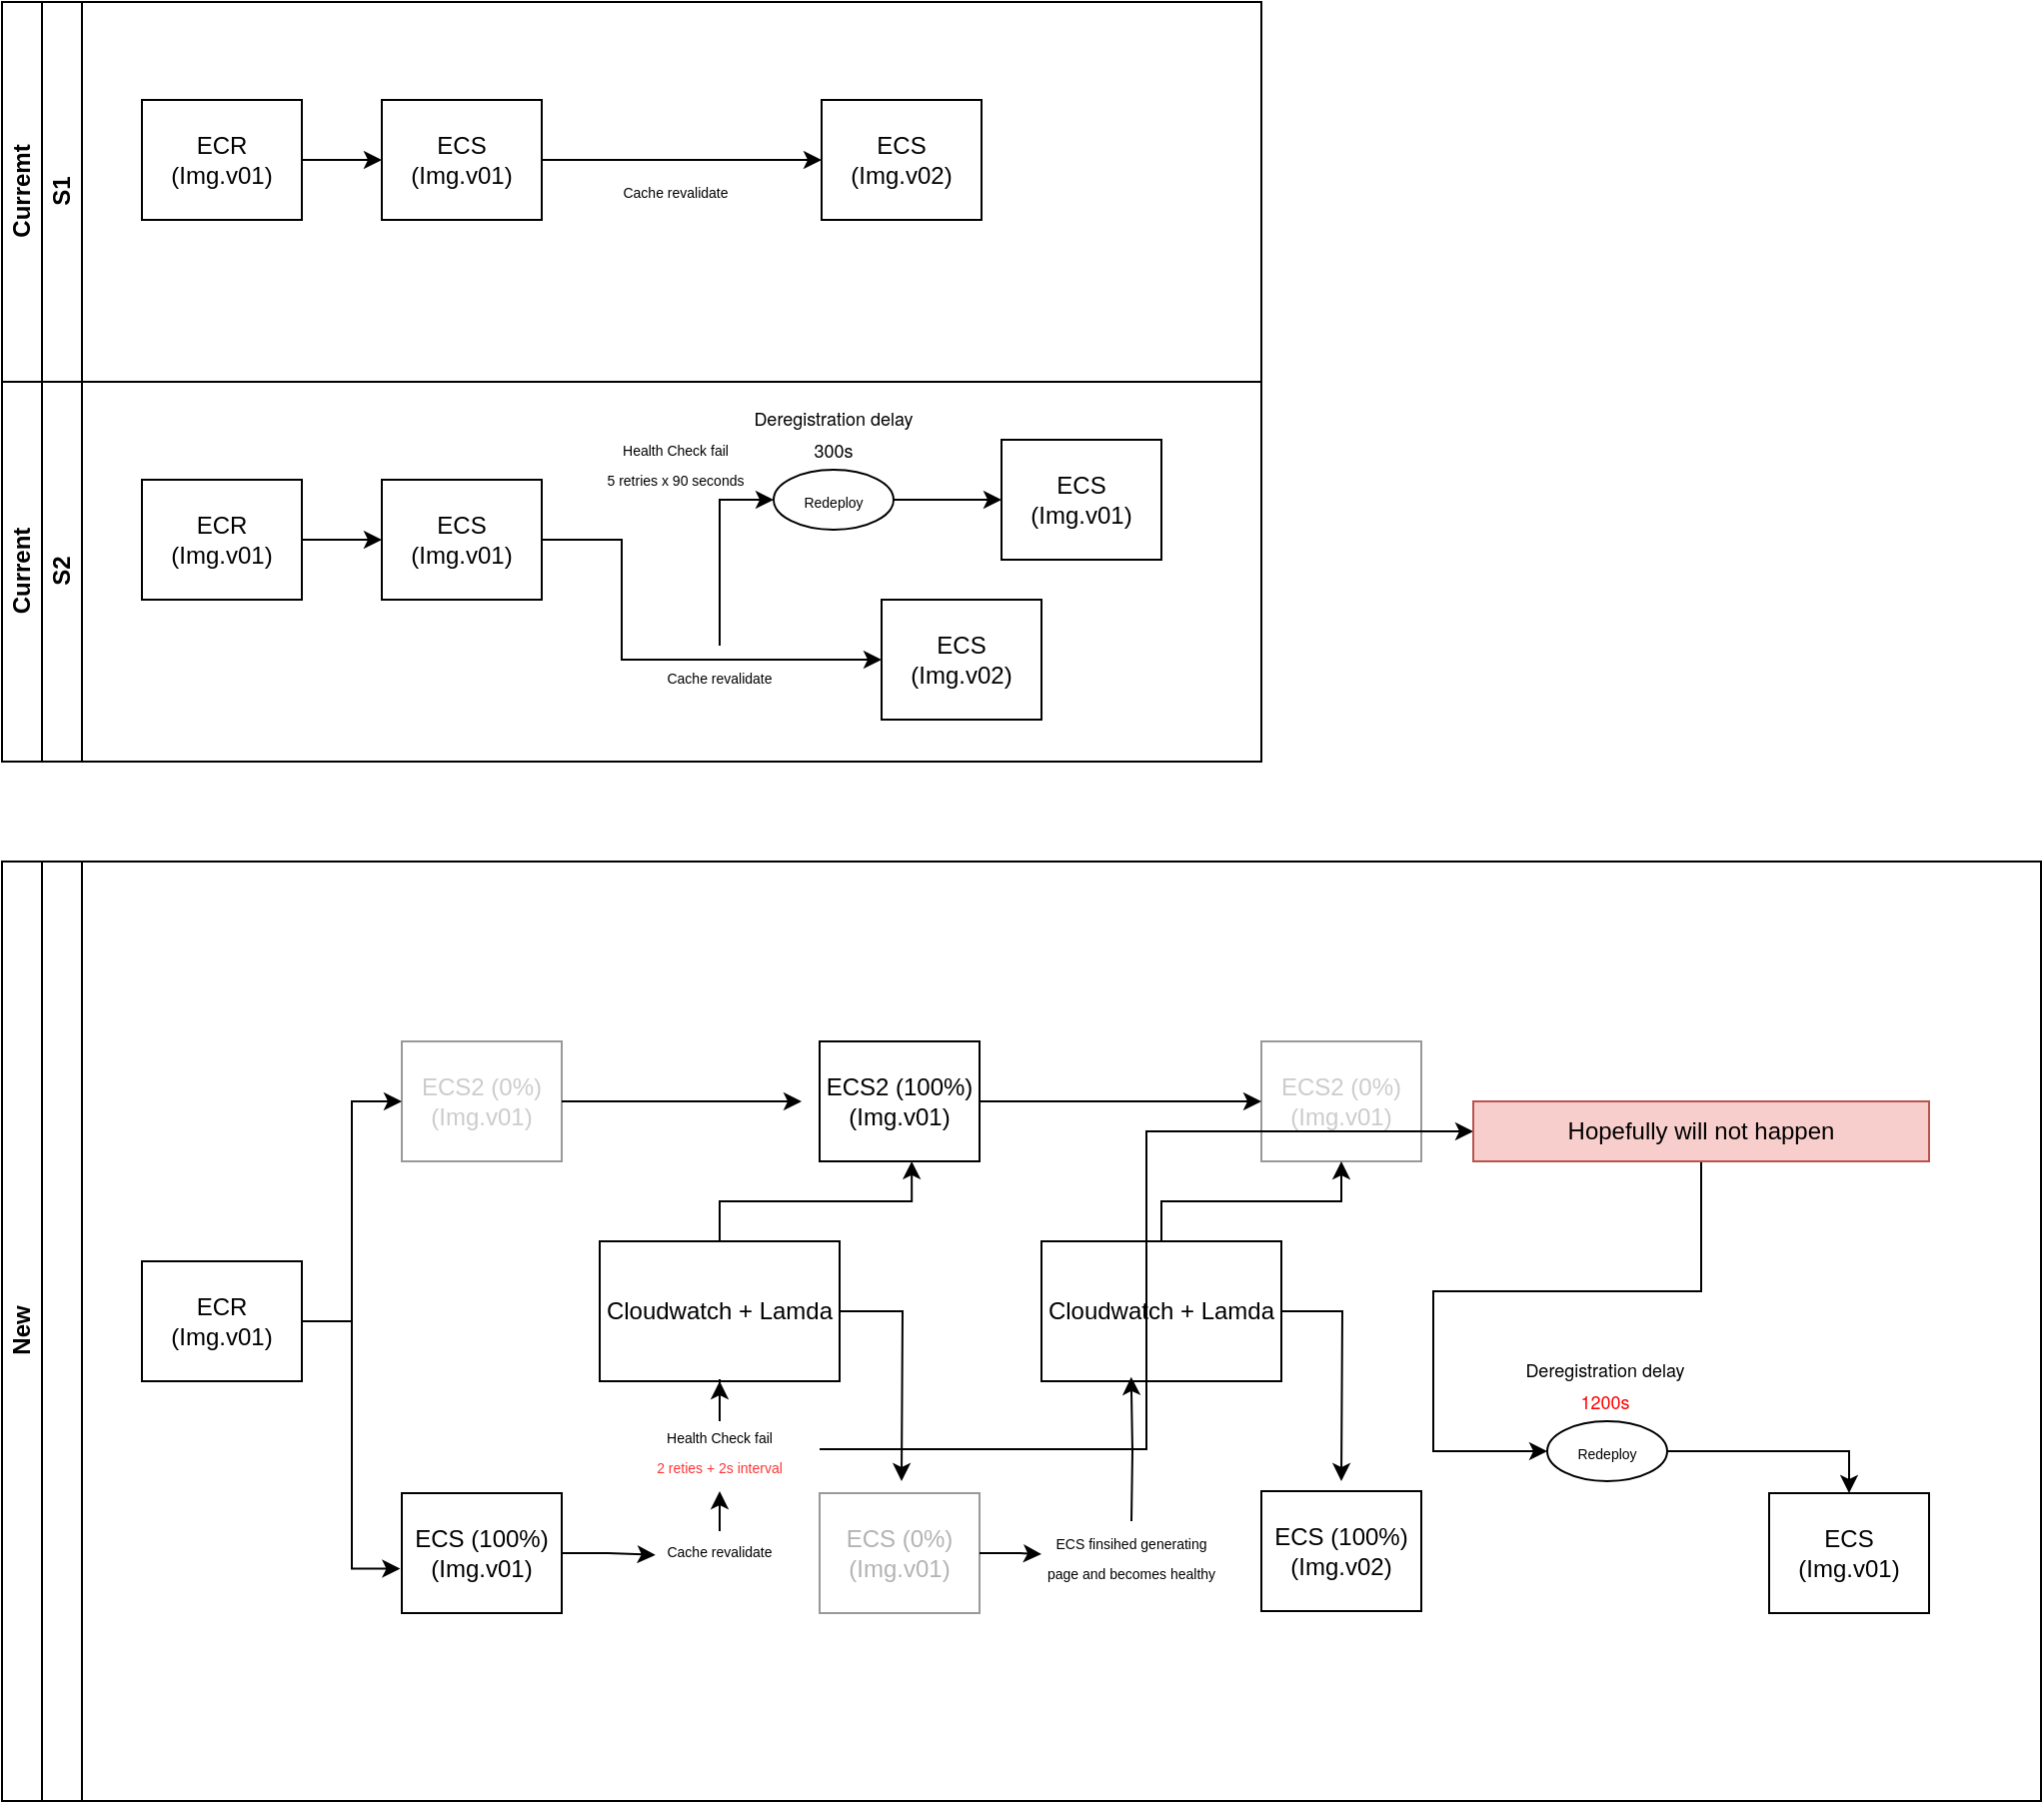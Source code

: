 <mxfile version="24.6.5" type="github">
  <diagram id="prtHgNgQTEPvFCAcTncT" name="Page-1">
    <mxGraphModel dx="1088" dy="1765" grid="1" gridSize="10" guides="1" tooltips="1" connect="1" arrows="1" fold="1" page="1" pageScale="1" pageWidth="827" pageHeight="1169" math="0" shadow="0">
      <root>
        <mxCell id="0" />
        <mxCell id="1" parent="0" />
        <mxCell id="dNxyNK7c78bLwvsdeMH5-19" value="Current" style="swimlane;html=1;childLayout=stackLayout;resizeParent=1;resizeParentMax=0;horizontal=0;startSize=20;horizontalStack=0;" parent="1" vertex="1">
          <mxGeometry x="110" y="120" width="630" height="190" as="geometry" />
        </mxCell>
        <mxCell id="dNxyNK7c78bLwvsdeMH5-20" value="S2" style="swimlane;html=1;startSize=20;horizontal=0;" parent="dNxyNK7c78bLwvsdeMH5-19" vertex="1">
          <mxGeometry x="20" width="610" height="190" as="geometry" />
        </mxCell>
        <mxCell id="dNxyNK7c78bLwvsdeMH5-33" value="" style="edgeStyle=orthogonalEdgeStyle;rounded=0;orthogonalLoop=1;jettySize=auto;html=1;endArrow=classic;endFill=1;entryX=0;entryY=0.5;entryDx=0;entryDy=0;" parent="dNxyNK7c78bLwvsdeMH5-20" source="dNxyNK7c78bLwvsdeMH5-30" target="lATs7HeU2N2NCyXd-QuW-41" edge="1">
          <mxGeometry relative="1" as="geometry">
            <mxPoint x="370" y="79" as="targetPoint" />
            <Array as="points">
              <mxPoint x="290" y="79" />
              <mxPoint x="290" y="139" />
            </Array>
          </mxGeometry>
        </mxCell>
        <mxCell id="dNxyNK7c78bLwvsdeMH5-30" value="ECS&lt;br&gt;(Img.v01)" style="rounded=0;whiteSpace=wrap;html=1;fontFamily=Helvetica;fontSize=12;fontColor=#000000;align=center;" parent="dNxyNK7c78bLwvsdeMH5-20" vertex="1">
          <mxGeometry x="170" y="49" width="80" height="60" as="geometry" />
        </mxCell>
        <mxCell id="lATs7HeU2N2NCyXd-QuW-11" value="" style="edgeStyle=orthogonalEdgeStyle;rounded=0;orthogonalLoop=1;jettySize=auto;html=1;" edge="1" parent="dNxyNK7c78bLwvsdeMH5-20" source="dNxyNK7c78bLwvsdeMH5-24" target="dNxyNK7c78bLwvsdeMH5-30">
          <mxGeometry relative="1" as="geometry" />
        </mxCell>
        <mxCell id="dNxyNK7c78bLwvsdeMH5-24" value="ECR&lt;br&gt;(Img.v01)" style="rounded=0;whiteSpace=wrap;html=1;fontFamily=Helvetica;fontSize=12;fontColor=#000000;align=center;" parent="dNxyNK7c78bLwvsdeMH5-20" vertex="1">
          <mxGeometry x="50" y="49" width="80" height="60" as="geometry" />
        </mxCell>
        <mxCell id="lATs7HeU2N2NCyXd-QuW-41" value="ECS&lt;br&gt;(Img.v02)" style="rounded=0;whiteSpace=wrap;html=1;fontFamily=Helvetica;fontSize=12;fontColor=#000000;align=center;" vertex="1" parent="dNxyNK7c78bLwvsdeMH5-20">
          <mxGeometry x="420" y="109" width="80" height="60" as="geometry" />
        </mxCell>
        <mxCell id="lATs7HeU2N2NCyXd-QuW-94" style="edgeStyle=orthogonalEdgeStyle;rounded=0;orthogonalLoop=1;jettySize=auto;html=1;entryX=0;entryY=0.5;entryDx=0;entryDy=0;" edge="1" parent="dNxyNK7c78bLwvsdeMH5-20" source="lATs7HeU2N2NCyXd-QuW-42" target="lATs7HeU2N2NCyXd-QuW-66">
          <mxGeometry relative="1" as="geometry" />
        </mxCell>
        <mxCell id="lATs7HeU2N2NCyXd-QuW-42" value="&lt;font style=&quot;font-size: 7px;&quot;&gt;Cache revalidate&lt;/font&gt;" style="text;html=1;align=center;verticalAlign=middle;whiteSpace=wrap;rounded=0;" vertex="1" parent="dNxyNK7c78bLwvsdeMH5-20">
          <mxGeometry x="306" y="132" width="66" height="30" as="geometry" />
        </mxCell>
        <mxCell id="lATs7HeU2N2NCyXd-QuW-51" value="ECS&lt;br&gt;(Img.v01)" style="rounded=0;whiteSpace=wrap;html=1;fontFamily=Helvetica;fontSize=12;fontColor=#000000;align=center;" vertex="1" parent="dNxyNK7c78bLwvsdeMH5-20">
          <mxGeometry x="480" y="29" width="80" height="60" as="geometry" />
        </mxCell>
        <mxCell id="lATs7HeU2N2NCyXd-QuW-53" value="&lt;font style=&quot;font-size: 7px;&quot;&gt;Health Check fail&lt;br&gt;5 retries x 90 seconds&lt;/font&gt;" style="text;html=1;align=center;verticalAlign=middle;whiteSpace=wrap;rounded=0;" vertex="1" parent="dNxyNK7c78bLwvsdeMH5-20">
          <mxGeometry x="267" y="25" width="100" height="30" as="geometry" />
        </mxCell>
        <mxCell id="lATs7HeU2N2NCyXd-QuW-68" style="edgeStyle=orthogonalEdgeStyle;rounded=0;orthogonalLoop=1;jettySize=auto;html=1;entryX=0;entryY=0.5;entryDx=0;entryDy=0;" edge="1" parent="dNxyNK7c78bLwvsdeMH5-20" source="lATs7HeU2N2NCyXd-QuW-66" target="lATs7HeU2N2NCyXd-QuW-51">
          <mxGeometry relative="1" as="geometry" />
        </mxCell>
        <mxCell id="lATs7HeU2N2NCyXd-QuW-66" value="&lt;p style=&quot;line-height: 0%;&quot;&gt;&lt;font style=&quot;font-size: 7px;&quot;&gt;Redeploy&lt;/font&gt;&lt;/p&gt;" style="ellipse;whiteSpace=wrap;html=1;" vertex="1" parent="dNxyNK7c78bLwvsdeMH5-20">
          <mxGeometry x="366" y="44" width="60" height="30" as="geometry" />
        </mxCell>
        <mxCell id="lATs7HeU2N2NCyXd-QuW-90" value="&lt;span style=&quot;font-family: &amp;quot;Amazon Ember&amp;quot;, &amp;quot;Helvetica Neue&amp;quot;, Roboto, Arial, sans-serif; text-align: start; background-color: rgb(255, 255, 255);&quot;&gt;&lt;font style=&quot;font-size: 9px;&quot;&gt;Deregistration delay&lt;br&gt;300s&lt;/font&gt;&lt;/span&gt;" style="text;html=1;align=center;verticalAlign=middle;whiteSpace=wrap;rounded=0;" vertex="1" parent="dNxyNK7c78bLwvsdeMH5-20">
          <mxGeometry x="346" y="10" width="100" height="30" as="geometry" />
        </mxCell>
        <mxCell id="lATs7HeU2N2NCyXd-QuW-54" value="Curremt" style="swimlane;html=1;childLayout=stackLayout;resizeParent=1;resizeParentMax=0;horizontal=0;startSize=20;horizontalStack=0;" vertex="1" parent="1">
          <mxGeometry x="110" y="-70" width="630" height="190" as="geometry" />
        </mxCell>
        <mxCell id="lATs7HeU2N2NCyXd-QuW-55" value="S1" style="swimlane;html=1;startSize=20;horizontal=0;" vertex="1" parent="lATs7HeU2N2NCyXd-QuW-54">
          <mxGeometry x="20" width="610" height="190" as="geometry" />
        </mxCell>
        <mxCell id="lATs7HeU2N2NCyXd-QuW-56" value="" style="edgeStyle=orthogonalEdgeStyle;rounded=0;orthogonalLoop=1;jettySize=auto;html=1;endArrow=classic;endFill=1;entryX=0;entryY=0.5;entryDx=0;entryDy=0;" edge="1" parent="lATs7HeU2N2NCyXd-QuW-55" source="lATs7HeU2N2NCyXd-QuW-58" target="lATs7HeU2N2NCyXd-QuW-61">
          <mxGeometry relative="1" as="geometry">
            <mxPoint x="370" y="79" as="targetPoint" />
            <Array as="points">
              <mxPoint x="390" y="79" />
            </Array>
          </mxGeometry>
        </mxCell>
        <mxCell id="lATs7HeU2N2NCyXd-QuW-58" value="ECS&lt;br&gt;(Img.v01)" style="rounded=0;whiteSpace=wrap;html=1;fontFamily=Helvetica;fontSize=12;fontColor=#000000;align=center;" vertex="1" parent="lATs7HeU2N2NCyXd-QuW-55">
          <mxGeometry x="170" y="49" width="80" height="60" as="geometry" />
        </mxCell>
        <mxCell id="lATs7HeU2N2NCyXd-QuW-59" value="" style="edgeStyle=orthogonalEdgeStyle;rounded=0;orthogonalLoop=1;jettySize=auto;html=1;" edge="1" parent="lATs7HeU2N2NCyXd-QuW-55" source="lATs7HeU2N2NCyXd-QuW-60" target="lATs7HeU2N2NCyXd-QuW-58">
          <mxGeometry relative="1" as="geometry" />
        </mxCell>
        <mxCell id="lATs7HeU2N2NCyXd-QuW-60" value="ECR&lt;br&gt;(Img.v01)" style="rounded=0;whiteSpace=wrap;html=1;fontFamily=Helvetica;fontSize=12;fontColor=#000000;align=center;" vertex="1" parent="lATs7HeU2N2NCyXd-QuW-55">
          <mxGeometry x="50" y="49" width="80" height="60" as="geometry" />
        </mxCell>
        <mxCell id="lATs7HeU2N2NCyXd-QuW-61" value="ECS&lt;br&gt;(Img.v02)" style="rounded=0;whiteSpace=wrap;html=1;fontFamily=Helvetica;fontSize=12;fontColor=#000000;align=center;" vertex="1" parent="lATs7HeU2N2NCyXd-QuW-55">
          <mxGeometry x="390" y="49" width="80" height="60" as="geometry" />
        </mxCell>
        <mxCell id="lATs7HeU2N2NCyXd-QuW-62" value="&lt;font style=&quot;font-size: 7px;&quot;&gt;Cache revalidate&lt;/font&gt;" style="text;html=1;align=center;verticalAlign=middle;whiteSpace=wrap;rounded=0;" vertex="1" parent="lATs7HeU2N2NCyXd-QuW-55">
          <mxGeometry x="284" y="79" width="66" height="30" as="geometry" />
        </mxCell>
        <mxCell id="lATs7HeU2N2NCyXd-QuW-69" value="New" style="swimlane;html=1;childLayout=stackLayout;resizeParent=1;resizeParentMax=0;horizontal=0;startSize=20;horizontalStack=0;" vertex="1" parent="1">
          <mxGeometry x="110" y="360" width="1020" height="470" as="geometry" />
        </mxCell>
        <mxCell id="lATs7HeU2N2NCyXd-QuW-70" value="" style="swimlane;html=1;startSize=20;horizontal=0;" vertex="1" parent="lATs7HeU2N2NCyXd-QuW-69">
          <mxGeometry x="20" width="1000" height="470" as="geometry" />
        </mxCell>
        <mxCell id="lATs7HeU2N2NCyXd-QuW-108" style="edgeStyle=orthogonalEdgeStyle;rounded=0;orthogonalLoop=1;jettySize=auto;html=1;" edge="1" parent="lATs7HeU2N2NCyXd-QuW-70" source="lATs7HeU2N2NCyXd-QuW-73">
          <mxGeometry relative="1" as="geometry">
            <mxPoint x="380" y="120" as="targetPoint" />
          </mxGeometry>
        </mxCell>
        <mxCell id="lATs7HeU2N2NCyXd-QuW-73" value="&lt;font color=&quot;#cccccc&quot;&gt;ECS2 (0%)&lt;br&gt;(Img.v01)&lt;/font&gt;" style="rounded=0;whiteSpace=wrap;html=1;fontFamily=Helvetica;fontSize=12;fontColor=#000000;align=center;opacity=40;" vertex="1" parent="lATs7HeU2N2NCyXd-QuW-70">
          <mxGeometry x="180" y="90" width="80" height="60" as="geometry" />
        </mxCell>
        <mxCell id="lATs7HeU2N2NCyXd-QuW-104" style="edgeStyle=orthogonalEdgeStyle;rounded=0;orthogonalLoop=1;jettySize=auto;html=1;entryX=0;entryY=0.5;entryDx=0;entryDy=0;" edge="1" parent="lATs7HeU2N2NCyXd-QuW-70" source="lATs7HeU2N2NCyXd-QuW-75" target="lATs7HeU2N2NCyXd-QuW-73">
          <mxGeometry relative="1" as="geometry" />
        </mxCell>
        <mxCell id="lATs7HeU2N2NCyXd-QuW-75" value="ECR&lt;br&gt;(Img.v01)" style="rounded=0;whiteSpace=wrap;html=1;fontFamily=Helvetica;fontSize=12;fontColor=#000000;align=center;" vertex="1" parent="lATs7HeU2N2NCyXd-QuW-70">
          <mxGeometry x="50" y="200" width="80" height="60" as="geometry" />
        </mxCell>
        <mxCell id="lATs7HeU2N2NCyXd-QuW-76" value="ECS (100%)&lt;br&gt;(Img.v02)" style="rounded=0;whiteSpace=wrap;html=1;fontFamily=Helvetica;fontSize=12;fontColor=#000000;align=center;" vertex="1" parent="lATs7HeU2N2NCyXd-QuW-70">
          <mxGeometry x="610" y="315" width="80" height="60" as="geometry" />
        </mxCell>
        <mxCell id="lATs7HeU2N2NCyXd-QuW-118" style="edgeStyle=orthogonalEdgeStyle;rounded=0;orthogonalLoop=1;jettySize=auto;html=1;" edge="1" parent="lATs7HeU2N2NCyXd-QuW-70">
          <mxGeometry relative="1" as="geometry">
            <mxPoint x="339" y="335" as="sourcePoint" />
            <mxPoint x="339" y="315" as="targetPoint" />
          </mxGeometry>
        </mxCell>
        <mxCell id="lATs7HeU2N2NCyXd-QuW-77" value="&lt;font style=&quot;font-size: 7px;&quot;&gt;Cache revalidate&lt;/font&gt;" style="text;html=1;align=center;verticalAlign=middle;whiteSpace=wrap;rounded=0;" vertex="1" parent="lATs7HeU2N2NCyXd-QuW-70">
          <mxGeometry x="306" y="329" width="66" height="30" as="geometry" />
        </mxCell>
        <mxCell id="lATs7HeU2N2NCyXd-QuW-78" value="ECS&lt;br&gt;(Img.v01)" style="rounded=0;whiteSpace=wrap;html=1;fontFamily=Helvetica;fontSize=12;fontColor=#000000;align=center;" vertex="1" parent="lATs7HeU2N2NCyXd-QuW-70">
          <mxGeometry x="864" y="316" width="80" height="60" as="geometry" />
        </mxCell>
        <mxCell id="lATs7HeU2N2NCyXd-QuW-127" style="edgeStyle=orthogonalEdgeStyle;rounded=0;orthogonalLoop=1;jettySize=auto;html=1;entryX=0;entryY=0.5;entryDx=0;entryDy=0;" edge="1" parent="lATs7HeU2N2NCyXd-QuW-70" source="lATs7HeU2N2NCyXd-QuW-131" target="lATs7HeU2N2NCyXd-QuW-81">
          <mxGeometry relative="1" as="geometry" />
        </mxCell>
        <mxCell id="lATs7HeU2N2NCyXd-QuW-79" value="&lt;font style=&quot;font-size: 7px;&quot;&gt;Health Check fail&lt;br&gt;&lt;font color=&quot;#ff3333&quot;&gt;2 reties + 2s interval&lt;/font&gt;&lt;/font&gt;" style="text;html=1;align=center;verticalAlign=middle;whiteSpace=wrap;rounded=0;" vertex="1" parent="lATs7HeU2N2NCyXd-QuW-70">
          <mxGeometry x="289" y="279" width="100" height="30" as="geometry" />
        </mxCell>
        <mxCell id="lATs7HeU2N2NCyXd-QuW-129" style="edgeStyle=orthogonalEdgeStyle;rounded=0;orthogonalLoop=1;jettySize=auto;html=1;entryX=0.5;entryY=0;entryDx=0;entryDy=0;" edge="1" parent="lATs7HeU2N2NCyXd-QuW-70" source="lATs7HeU2N2NCyXd-QuW-81" target="lATs7HeU2N2NCyXd-QuW-78">
          <mxGeometry relative="1" as="geometry" />
        </mxCell>
        <mxCell id="lATs7HeU2N2NCyXd-QuW-81" value="&lt;p style=&quot;line-height: 0%;&quot;&gt;&lt;font style=&quot;font-size: 7px;&quot;&gt;Redeploy&lt;/font&gt;&lt;/p&gt;" style="ellipse;whiteSpace=wrap;html=1;" vertex="1" parent="lATs7HeU2N2NCyXd-QuW-70">
          <mxGeometry x="753" y="280" width="60" height="30" as="geometry" />
        </mxCell>
        <mxCell id="lATs7HeU2N2NCyXd-QuW-91" value="&lt;span style=&quot;font-family: &amp;quot;Amazon Ember&amp;quot;, &amp;quot;Helvetica Neue&amp;quot;, Roboto, Arial, sans-serif; text-align: start; background-color: rgb(255, 255, 255);&quot;&gt;&lt;font style=&quot;font-size: 9px;&quot;&gt;Deregistration delay&lt;br&gt;&lt;font color=&quot;#ff0000&quot;&gt;1200s&lt;/font&gt;&lt;/font&gt;&lt;/span&gt;" style="text;html=1;align=center;verticalAlign=middle;whiteSpace=wrap;rounded=0;" vertex="1" parent="lATs7HeU2N2NCyXd-QuW-70">
          <mxGeometry x="732" y="246" width="100" height="30" as="geometry" />
        </mxCell>
        <mxCell id="lATs7HeU2N2NCyXd-QuW-110" style="edgeStyle=orthogonalEdgeStyle;rounded=0;orthogonalLoop=1;jettySize=auto;html=1;entryX=0;entryY=0.5;entryDx=0;entryDy=0;" edge="1" parent="lATs7HeU2N2NCyXd-QuW-70" source="lATs7HeU2N2NCyXd-QuW-101" target="lATs7HeU2N2NCyXd-QuW-109">
          <mxGeometry relative="1" as="geometry" />
        </mxCell>
        <mxCell id="lATs7HeU2N2NCyXd-QuW-101" value="ECS2 (100%)&lt;br&gt;(Img.v01)" style="rounded=0;whiteSpace=wrap;html=1;fontFamily=Helvetica;fontSize=12;fontColor=#000000;align=center;" vertex="1" parent="lATs7HeU2N2NCyXd-QuW-70">
          <mxGeometry x="389" y="90" width="80" height="60" as="geometry" />
        </mxCell>
        <mxCell id="lATs7HeU2N2NCyXd-QuW-109" value="&lt;font color=&quot;#cccccc&quot;&gt;ECS2 (0%)&lt;br&gt;(Img.v01)&lt;/font&gt;" style="rounded=0;whiteSpace=wrap;html=1;fontFamily=Helvetica;fontSize=12;fontColor=#000000;align=center;opacity=40;" vertex="1" parent="lATs7HeU2N2NCyXd-QuW-70">
          <mxGeometry x="610" y="90" width="80" height="60" as="geometry" />
        </mxCell>
        <mxCell id="lATs7HeU2N2NCyXd-QuW-115" style="edgeStyle=orthogonalEdgeStyle;rounded=0;orthogonalLoop=1;jettySize=auto;html=1;entryX=0.5;entryY=1;entryDx=0;entryDy=0;" edge="1" parent="lATs7HeU2N2NCyXd-QuW-70" source="lATs7HeU2N2NCyXd-QuW-113" target="lATs7HeU2N2NCyXd-QuW-109">
          <mxGeometry relative="1" as="geometry" />
        </mxCell>
        <mxCell id="lATs7HeU2N2NCyXd-QuW-125" style="edgeStyle=orthogonalEdgeStyle;rounded=0;orthogonalLoop=1;jettySize=auto;html=1;" edge="1" parent="lATs7HeU2N2NCyXd-QuW-70" source="lATs7HeU2N2NCyXd-QuW-113">
          <mxGeometry relative="1" as="geometry">
            <mxPoint x="650" y="310" as="targetPoint" />
          </mxGeometry>
        </mxCell>
        <mxCell id="lATs7HeU2N2NCyXd-QuW-113" value="Cloudwatch + Lamda" style="rounded=0;whiteSpace=wrap;html=1;" vertex="1" parent="lATs7HeU2N2NCyXd-QuW-70">
          <mxGeometry x="500" y="190" width="120" height="70" as="geometry" />
        </mxCell>
        <mxCell id="lATs7HeU2N2NCyXd-QuW-123" style="edgeStyle=orthogonalEdgeStyle;rounded=0;orthogonalLoop=1;jettySize=auto;html=1;entryX=0;entryY=0.5;entryDx=0;entryDy=0;" edge="1" parent="lATs7HeU2N2NCyXd-QuW-70" source="lATs7HeU2N2NCyXd-QuW-119" target="lATs7HeU2N2NCyXd-QuW-122">
          <mxGeometry relative="1" as="geometry" />
        </mxCell>
        <mxCell id="lATs7HeU2N2NCyXd-QuW-119" value="&lt;font color=&quot;#b3b3b3&quot;&gt;ECS (0%)&lt;br&gt;(Img.v01)&lt;/font&gt;" style="rounded=0;whiteSpace=wrap;html=1;fontFamily=Helvetica;fontSize=12;fontColor=#000000;align=center;opacity=40;" vertex="1" parent="lATs7HeU2N2NCyXd-QuW-70">
          <mxGeometry x="389" y="316" width="80" height="60" as="geometry" />
        </mxCell>
        <mxCell id="lATs7HeU2N2NCyXd-QuW-122" value="&lt;font style=&quot;font-size: 7px;&quot;&gt;ECS finsihed generating page and becomes healthy&lt;/font&gt;" style="text;html=1;align=center;verticalAlign=middle;whiteSpace=wrap;rounded=0;" vertex="1" parent="lATs7HeU2N2NCyXd-QuW-70">
          <mxGeometry x="500" y="331" width="90" height="31" as="geometry" />
        </mxCell>
        <mxCell id="lATs7HeU2N2NCyXd-QuW-126" style="edgeStyle=orthogonalEdgeStyle;rounded=0;orthogonalLoop=1;jettySize=auto;html=1;entryX=0.374;entryY=0.97;entryDx=0;entryDy=0;entryPerimeter=0;" edge="1" parent="lATs7HeU2N2NCyXd-QuW-70" target="lATs7HeU2N2NCyXd-QuW-113">
          <mxGeometry relative="1" as="geometry">
            <mxPoint x="545" y="330" as="sourcePoint" />
          </mxGeometry>
        </mxCell>
        <mxCell id="lATs7HeU2N2NCyXd-QuW-132" value="" style="edgeStyle=orthogonalEdgeStyle;rounded=0;orthogonalLoop=1;jettySize=auto;html=1;entryX=0;entryY=0.5;entryDx=0;entryDy=0;" edge="1" parent="lATs7HeU2N2NCyXd-QuW-70" source="lATs7HeU2N2NCyXd-QuW-79" target="lATs7HeU2N2NCyXd-QuW-131">
          <mxGeometry relative="1" as="geometry">
            <mxPoint x="519" y="654" as="sourcePoint" />
            <mxPoint x="883" y="655" as="targetPoint" />
          </mxGeometry>
        </mxCell>
        <mxCell id="lATs7HeU2N2NCyXd-QuW-131" value="Hopefully will not happen" style="rounded=0;whiteSpace=wrap;html=1;fillColor=#f8cecc;strokeColor=#b85450;" vertex="1" parent="lATs7HeU2N2NCyXd-QuW-70">
          <mxGeometry x="716" y="120" width="228" height="30" as="geometry" />
        </mxCell>
        <mxCell id="lATs7HeU2N2NCyXd-QuW-120" style="edgeStyle=orthogonalEdgeStyle;rounded=0;orthogonalLoop=1;jettySize=auto;html=1;" edge="1" parent="1" source="lATs7HeU2N2NCyXd-QuW-98">
          <mxGeometry relative="1" as="geometry">
            <mxPoint x="560" y="670" as="targetPoint" />
          </mxGeometry>
        </mxCell>
        <mxCell id="lATs7HeU2N2NCyXd-QuW-98" value="Cloudwatch + Lamda" style="rounded=0;whiteSpace=wrap;html=1;" vertex="1" parent="1">
          <mxGeometry x="409" y="550" width="120" height="70" as="geometry" />
        </mxCell>
        <mxCell id="lATs7HeU2N2NCyXd-QuW-97" style="edgeStyle=orthogonalEdgeStyle;rounded=0;orthogonalLoop=1;jettySize=auto;html=1;" edge="1" parent="1" source="lATs7HeU2N2NCyXd-QuW-79" target="lATs7HeU2N2NCyXd-QuW-98">
          <mxGeometry relative="1" as="geometry">
            <mxPoint x="469" y="590" as="targetPoint" />
          </mxGeometry>
        </mxCell>
        <mxCell id="lATs7HeU2N2NCyXd-QuW-103" style="edgeStyle=orthogonalEdgeStyle;rounded=0;orthogonalLoop=1;jettySize=auto;html=1;entryX=0.576;entryY=0.999;entryDx=0;entryDy=0;entryPerimeter=0;" edge="1" parent="1" source="lATs7HeU2N2NCyXd-QuW-98" target="lATs7HeU2N2NCyXd-QuW-101">
          <mxGeometry relative="1" as="geometry" />
        </mxCell>
        <mxCell id="lATs7HeU2N2NCyXd-QuW-105" value="ECS (100%)&lt;br&gt;(Img.v01)" style="rounded=0;whiteSpace=wrap;html=1;fontFamily=Helvetica;fontSize=12;fontColor=#000000;align=center;" vertex="1" parent="1">
          <mxGeometry x="310" y="676" width="80" height="60" as="geometry" />
        </mxCell>
        <mxCell id="lATs7HeU2N2NCyXd-QuW-106" style="edgeStyle=orthogonalEdgeStyle;rounded=0;orthogonalLoop=1;jettySize=auto;html=1;entryX=-0.01;entryY=0.63;entryDx=0;entryDy=0;entryPerimeter=0;" edge="1" parent="1" source="lATs7HeU2N2NCyXd-QuW-75" target="lATs7HeU2N2NCyXd-QuW-105">
          <mxGeometry relative="1" as="geometry" />
        </mxCell>
        <mxCell id="lATs7HeU2N2NCyXd-QuW-117" style="edgeStyle=orthogonalEdgeStyle;rounded=0;orthogonalLoop=1;jettySize=auto;html=1;entryX=0.013;entryY=0.597;entryDx=0;entryDy=0;entryPerimeter=0;" edge="1" parent="1" source="lATs7HeU2N2NCyXd-QuW-105" target="lATs7HeU2N2NCyXd-QuW-77">
          <mxGeometry relative="1" as="geometry" />
        </mxCell>
      </root>
    </mxGraphModel>
  </diagram>
</mxfile>
